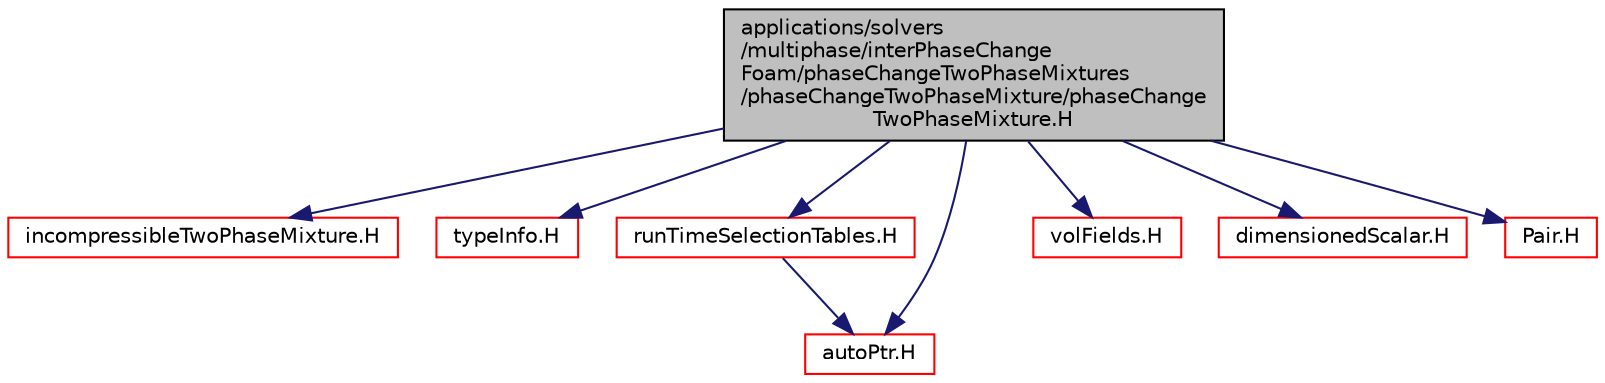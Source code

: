 digraph "applications/solvers/multiphase/interPhaseChangeFoam/phaseChangeTwoPhaseMixtures/phaseChangeTwoPhaseMixture/phaseChangeTwoPhaseMixture.H"
{
  bgcolor="transparent";
  edge [fontname="Helvetica",fontsize="10",labelfontname="Helvetica",labelfontsize="10"];
  node [fontname="Helvetica",fontsize="10",shape=record];
  Node0 [label="applications/solvers\l/multiphase/interPhaseChange\lFoam/phaseChangeTwoPhaseMixtures\l/phaseChangeTwoPhaseMixture/phaseChange\lTwoPhaseMixture.H",height=0.2,width=0.4,color="black", fillcolor="grey75", style="filled", fontcolor="black"];
  Node0 -> Node1 [color="midnightblue",fontsize="10",style="solid",fontname="Helvetica"];
  Node1 [label="incompressibleTwoPhaseMixture.H",height=0.2,width=0.4,color="red",URL="$a17303.html"];
  Node0 -> Node95 [color="midnightblue",fontsize="10",style="solid",fontname="Helvetica"];
  Node95 [label="typeInfo.H",height=0.2,width=0.4,color="red",URL="$a10055.html"];
  Node0 -> Node100 [color="midnightblue",fontsize="10",style="solid",fontname="Helvetica"];
  Node100 [label="runTimeSelectionTables.H",height=0.2,width=0.4,color="red",URL="$a09992.html",tooltip="Macros to ease declaration of run-time selection tables. "];
  Node100 -> Node85 [color="midnightblue",fontsize="10",style="solid",fontname="Helvetica"];
  Node85 [label="autoPtr.H",height=0.2,width=0.4,color="red",URL="$a11828.html"];
  Node0 -> Node156 [color="midnightblue",fontsize="10",style="solid",fontname="Helvetica"];
  Node156 [label="volFields.H",height=0.2,width=0.4,color="red",URL="$a02912.html"];
  Node0 -> Node115 [color="midnightblue",fontsize="10",style="solid",fontname="Helvetica"];
  Node115 [label="dimensionedScalar.H",height=0.2,width=0.4,color="red",URL="$a10061.html"];
  Node0 -> Node85 [color="midnightblue",fontsize="10",style="solid",fontname="Helvetica"];
  Node0 -> Node273 [color="midnightblue",fontsize="10",style="solid",fontname="Helvetica"];
  Node273 [label="Pair.H",height=0.2,width=0.4,color="red",URL="$a13229.html"];
}

